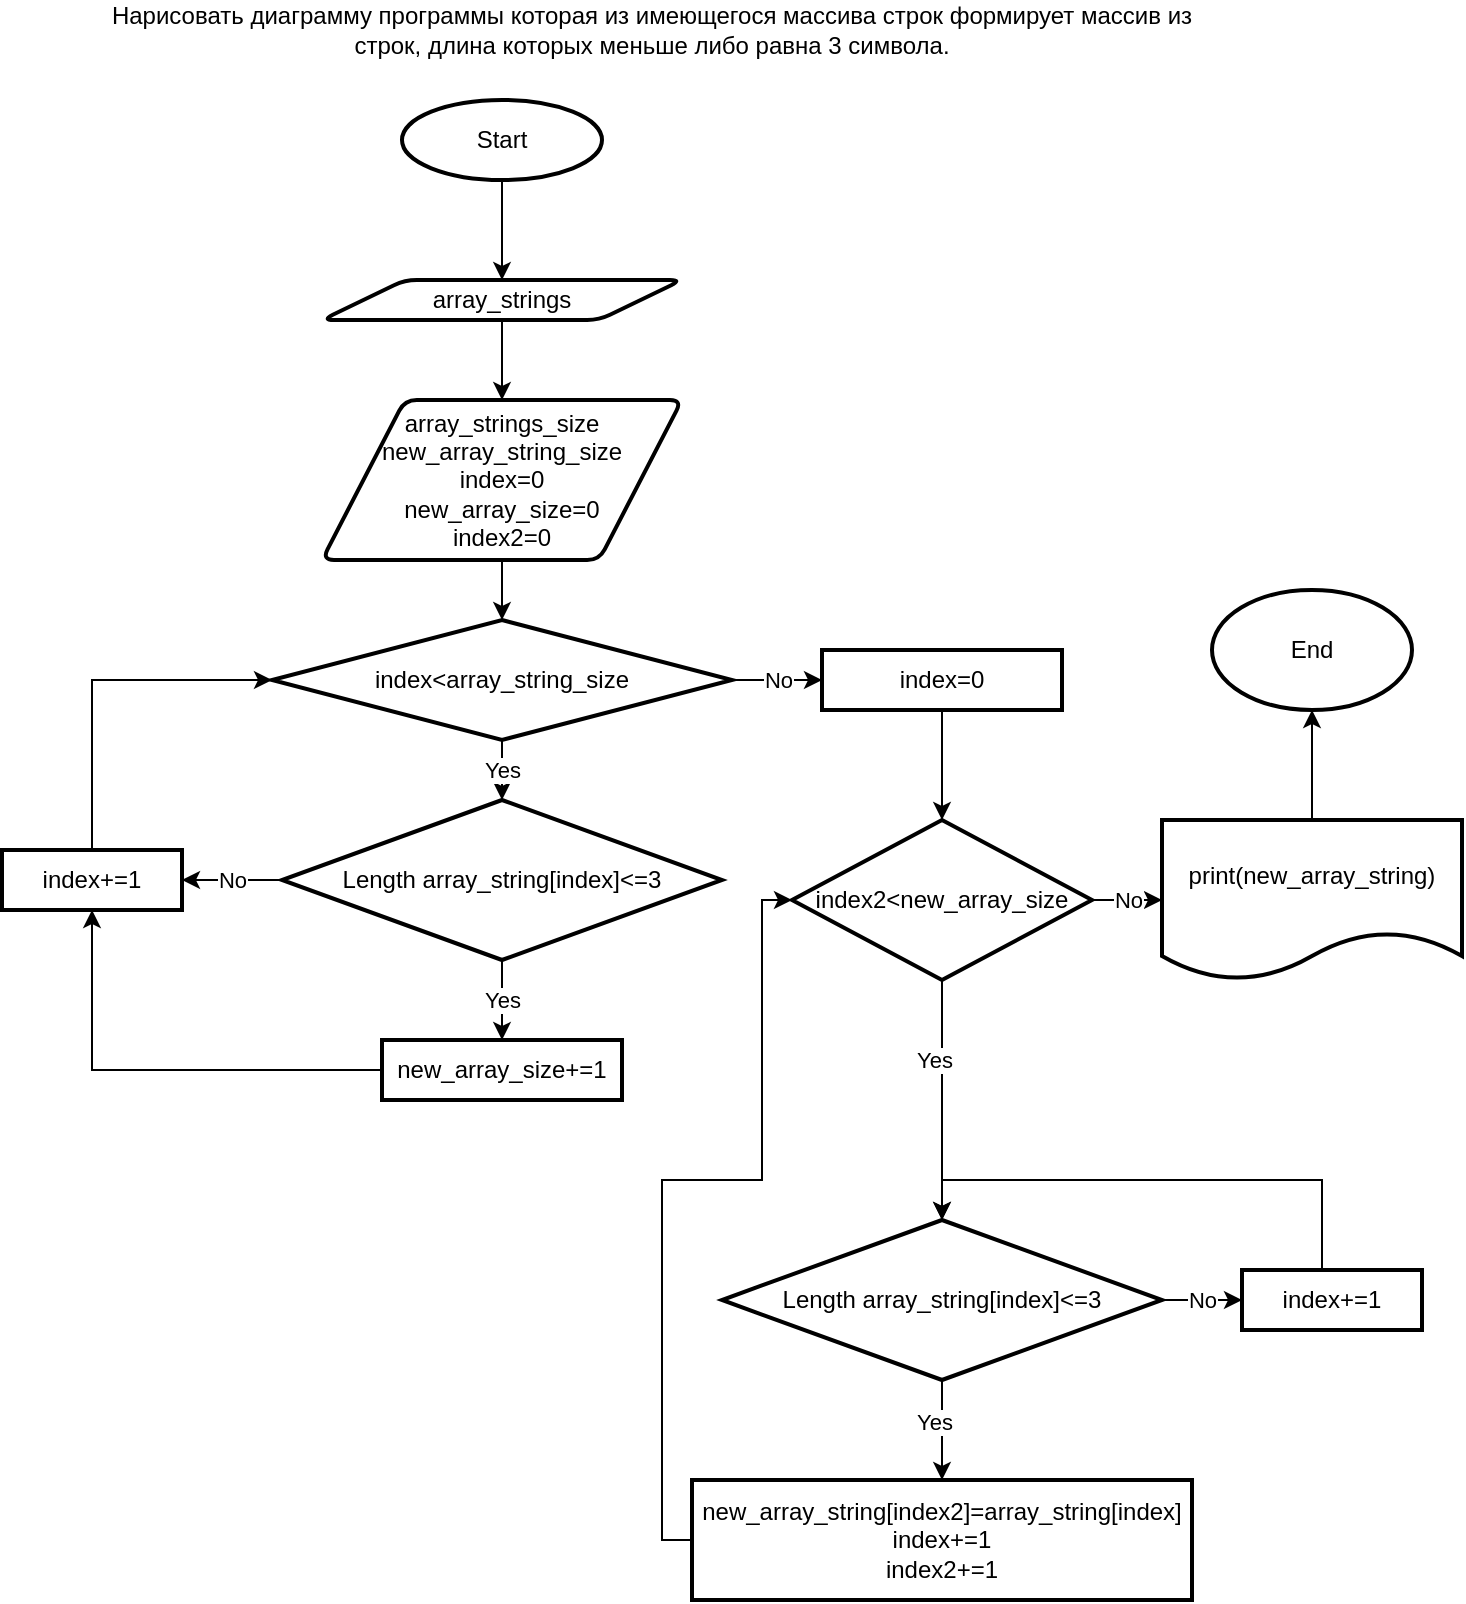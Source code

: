 <mxfile version="20.8.14" type="device"><diagram id="ompOMg743pxxvuAiNZ0N" name="Страница 1"><mxGraphModel dx="1456" dy="682" grid="1" gridSize="10" guides="1" tooltips="1" connect="1" arrows="1" fold="1" page="1" pageScale="1" pageWidth="827" pageHeight="1169" math="0" shadow="0"><root><mxCell id="0"/><mxCell id="1" parent="0"/><mxCell id="uIHlJo9cfgVXWlAMx1uF-3" value="" style="edgeStyle=orthogonalEdgeStyle;rounded=0;orthogonalLoop=1;jettySize=auto;html=1;" parent="1" source="uIHlJo9cfgVXWlAMx1uF-1" edge="1"><mxGeometry relative="1" as="geometry"><mxPoint x="340" y="190" as="targetPoint"/></mxGeometry></mxCell><mxCell id="uIHlJo9cfgVXWlAMx1uF-1" value="Start" style="strokeWidth=2;html=1;shape=mxgraph.flowchart.start_1;whiteSpace=wrap;" parent="1" vertex="1"><mxGeometry x="290" y="100" width="100" height="40" as="geometry"/></mxCell><mxCell id="uIHlJo9cfgVXWlAMx1uF-14" value="" style="edgeStyle=orthogonalEdgeStyle;rounded=0;orthogonalLoop=1;jettySize=auto;html=1;" parent="1" source="uIHlJo9cfgVXWlAMx1uF-6" target="uIHlJo9cfgVXWlAMx1uF-10" edge="1"><mxGeometry relative="1" as="geometry"/></mxCell><mxCell id="uIHlJo9cfgVXWlAMx1uF-6" value="array_strings" style="shape=parallelogram;html=1;strokeWidth=2;perimeter=parallelogramPerimeter;whiteSpace=wrap;rounded=1;arcSize=12;size=0.23;" parent="1" vertex="1"><mxGeometry x="250" y="190" width="180" height="20" as="geometry"/></mxCell><mxCell id="uIHlJo9cfgVXWlAMx1uF-17" value="Yes" style="edgeStyle=orthogonalEdgeStyle;rounded=0;orthogonalLoop=1;jettySize=auto;html=1;" parent="1" source="uIHlJo9cfgVXWlAMx1uF-7" target="uIHlJo9cfgVXWlAMx1uF-16" edge="1"><mxGeometry relative="1" as="geometry"/></mxCell><mxCell id="uIHlJo9cfgVXWlAMx1uF-26" value="No" style="edgeStyle=orthogonalEdgeStyle;rounded=0;orthogonalLoop=1;jettySize=auto;html=1;" parent="1" source="uIHlJo9cfgVXWlAMx1uF-7" target="uIHlJo9cfgVXWlAMx1uF-25" edge="1"><mxGeometry relative="1" as="geometry"/></mxCell><mxCell id="uIHlJo9cfgVXWlAMx1uF-7" value="index&amp;lt;array_string_size" style="strokeWidth=2;html=1;shape=mxgraph.flowchart.decision;whiteSpace=wrap;" parent="1" vertex="1"><mxGeometry x="225" y="360" width="230" height="60" as="geometry"/></mxCell><mxCell id="uIHlJo9cfgVXWlAMx1uF-8" value="Нарисовать диаграмму программы которая из имеющегося массива строк формирует массив из строк, длина которых меньше либо равна 3 символа." style="text;html=1;strokeColor=none;fillColor=none;align=center;verticalAlign=middle;whiteSpace=wrap;rounded=0;" parent="1" vertex="1"><mxGeometry x="130" y="50" width="570" height="30" as="geometry"/></mxCell><mxCell id="uIHlJo9cfgVXWlAMx1uF-15" value="" style="edgeStyle=orthogonalEdgeStyle;rounded=0;orthogonalLoop=1;jettySize=auto;html=1;" parent="1" source="uIHlJo9cfgVXWlAMx1uF-10" target="uIHlJo9cfgVXWlAMx1uF-7" edge="1"><mxGeometry relative="1" as="geometry"/></mxCell><mxCell id="uIHlJo9cfgVXWlAMx1uF-10" value="array_strings_size&lt;br&gt;new_array_string_size&lt;br&gt;index=0&lt;br&gt;new_array_size=0&lt;br&gt;index2=0" style="shape=parallelogram;html=1;strokeWidth=2;perimeter=parallelogramPerimeter;whiteSpace=wrap;rounded=1;arcSize=12;size=0.23;" parent="1" vertex="1"><mxGeometry x="250" y="250" width="180" height="80" as="geometry"/></mxCell><mxCell id="uIHlJo9cfgVXWlAMx1uF-19" value="Yes" style="edgeStyle=orthogonalEdgeStyle;rounded=0;orthogonalLoop=1;jettySize=auto;html=1;" parent="1" source="uIHlJo9cfgVXWlAMx1uF-16" target="uIHlJo9cfgVXWlAMx1uF-18" edge="1"><mxGeometry relative="1" as="geometry"/></mxCell><mxCell id="uIHlJo9cfgVXWlAMx1uF-21" value="No" style="edgeStyle=orthogonalEdgeStyle;rounded=0;orthogonalLoop=1;jettySize=auto;html=1;" parent="1" source="uIHlJo9cfgVXWlAMx1uF-16" target="uIHlJo9cfgVXWlAMx1uF-20" edge="1"><mxGeometry relative="1" as="geometry"/></mxCell><mxCell id="uIHlJo9cfgVXWlAMx1uF-16" value="Length array_string[index]&amp;lt;=3" style="rhombus;whiteSpace=wrap;html=1;strokeWidth=2;" parent="1" vertex="1"><mxGeometry x="230" y="450" width="220" height="80" as="geometry"/></mxCell><mxCell id="uIHlJo9cfgVXWlAMx1uF-23" style="edgeStyle=orthogonalEdgeStyle;rounded=0;orthogonalLoop=1;jettySize=auto;html=1;entryX=0.5;entryY=1;entryDx=0;entryDy=0;" parent="1" source="uIHlJo9cfgVXWlAMx1uF-18" target="uIHlJo9cfgVXWlAMx1uF-20" edge="1"><mxGeometry relative="1" as="geometry"><mxPoint x="140" y="565" as="targetPoint"/></mxGeometry></mxCell><mxCell id="uIHlJo9cfgVXWlAMx1uF-18" value="new_array_size+=1" style="whiteSpace=wrap;html=1;strokeWidth=2;" parent="1" vertex="1"><mxGeometry x="280" y="570" width="120" height="30" as="geometry"/></mxCell><mxCell id="uIHlJo9cfgVXWlAMx1uF-24" style="edgeStyle=orthogonalEdgeStyle;rounded=0;orthogonalLoop=1;jettySize=auto;html=1;entryX=0;entryY=0.5;entryDx=0;entryDy=0;entryPerimeter=0;" parent="1" source="uIHlJo9cfgVXWlAMx1uF-20" target="uIHlJo9cfgVXWlAMx1uF-7" edge="1"><mxGeometry relative="1" as="geometry"><Array as="points"><mxPoint x="135" y="390"/></Array></mxGeometry></mxCell><mxCell id="uIHlJo9cfgVXWlAMx1uF-20" value="index+=1" style="whiteSpace=wrap;html=1;strokeWidth=2;" parent="1" vertex="1"><mxGeometry x="90" y="475" width="90" height="30" as="geometry"/></mxCell><mxCell id="uIHlJo9cfgVXWlAMx1uF-28" value="" style="edgeStyle=orthogonalEdgeStyle;rounded=0;orthogonalLoop=1;jettySize=auto;html=1;" parent="1" source="uIHlJo9cfgVXWlAMx1uF-25" target="uIHlJo9cfgVXWlAMx1uF-27" edge="1"><mxGeometry relative="1" as="geometry"/></mxCell><mxCell id="uIHlJo9cfgVXWlAMx1uF-25" value="index=0" style="whiteSpace=wrap;html=1;strokeWidth=2;" parent="1" vertex="1"><mxGeometry x="500" y="375" width="120" height="30" as="geometry"/></mxCell><mxCell id="BS3Ca0n46_y7m6-vcilX-3" style="edgeStyle=orthogonalEdgeStyle;rounded=0;orthogonalLoop=1;jettySize=auto;html=1;entryX=0.5;entryY=0;entryDx=0;entryDy=0;entryPerimeter=0;" edge="1" parent="1" source="uIHlJo9cfgVXWlAMx1uF-27"><mxGeometry relative="1" as="geometry"><mxPoint x="560" y="660" as="targetPoint"/></mxGeometry></mxCell><mxCell id="BS3Ca0n46_y7m6-vcilX-4" value="Yes" style="edgeLabel;html=1;align=center;verticalAlign=middle;resizable=0;points=[];" vertex="1" connectable="0" parent="BS3Ca0n46_y7m6-vcilX-3"><mxGeometry x="-0.339" y="-4" relative="1" as="geometry"><mxPoint as="offset"/></mxGeometry></mxCell><mxCell id="BS3Ca0n46_y7m6-vcilX-9" value="No" style="edgeStyle=orthogonalEdgeStyle;rounded=0;orthogonalLoop=1;jettySize=auto;html=1;" edge="1" parent="1" source="uIHlJo9cfgVXWlAMx1uF-27" target="BS3Ca0n46_y7m6-vcilX-8"><mxGeometry relative="1" as="geometry"/></mxCell><mxCell id="uIHlJo9cfgVXWlAMx1uF-27" value="index2&amp;lt;new_array_size" style="rhombus;whiteSpace=wrap;html=1;strokeWidth=2;" parent="1" vertex="1"><mxGeometry x="485" y="460" width="150" height="80" as="geometry"/></mxCell><mxCell id="uIHlJo9cfgVXWlAMx1uF-32" value="No" style="edgeStyle=orthogonalEdgeStyle;rounded=0;orthogonalLoop=1;jettySize=auto;html=1;" parent="1" source="uIHlJo9cfgVXWlAMx1uF-33" target="uIHlJo9cfgVXWlAMx1uF-37" edge="1"><mxGeometry relative="1" as="geometry"/></mxCell><mxCell id="BS3Ca0n46_y7m6-vcilX-2" value="" style="edgeStyle=orthogonalEdgeStyle;rounded=0;orthogonalLoop=1;jettySize=auto;html=1;" edge="1" parent="1" source="uIHlJo9cfgVXWlAMx1uF-33" target="BS3Ca0n46_y7m6-vcilX-1"><mxGeometry relative="1" as="geometry"/></mxCell><mxCell id="BS3Ca0n46_y7m6-vcilX-7" value="Yes" style="edgeLabel;html=1;align=center;verticalAlign=middle;resizable=0;points=[];" vertex="1" connectable="0" parent="BS3Ca0n46_y7m6-vcilX-2"><mxGeometry x="-0.179" y="-4" relative="1" as="geometry"><mxPoint as="offset"/></mxGeometry></mxCell><mxCell id="uIHlJo9cfgVXWlAMx1uF-33" value="Length array_string[index]&amp;lt;=3" style="rhombus;whiteSpace=wrap;html=1;strokeWidth=2;" parent="1" vertex="1"><mxGeometry x="450" y="660" width="220" height="80" as="geometry"/></mxCell><mxCell id="BS3Ca0n46_y7m6-vcilX-6" style="edgeStyle=orthogonalEdgeStyle;rounded=0;orthogonalLoop=1;jettySize=auto;html=1;entryX=0.5;entryY=0;entryDx=0;entryDy=0;" edge="1" parent="1" source="uIHlJo9cfgVXWlAMx1uF-37" target="uIHlJo9cfgVXWlAMx1uF-33"><mxGeometry relative="1" as="geometry"><Array as="points"><mxPoint x="750" y="640"/><mxPoint x="560" y="640"/></Array></mxGeometry></mxCell><mxCell id="uIHlJo9cfgVXWlAMx1uF-37" value="index+=1" style="whiteSpace=wrap;html=1;strokeWidth=2;" parent="1" vertex="1"><mxGeometry x="710" y="685" width="90" height="30" as="geometry"/></mxCell><mxCell id="BS3Ca0n46_y7m6-vcilX-5" style="edgeStyle=orthogonalEdgeStyle;rounded=0;orthogonalLoop=1;jettySize=auto;html=1;entryX=0;entryY=0.5;entryDx=0;entryDy=0;" edge="1" parent="1" source="BS3Ca0n46_y7m6-vcilX-1" target="uIHlJo9cfgVXWlAMx1uF-27"><mxGeometry relative="1" as="geometry"><Array as="points"><mxPoint x="420" y="820"/><mxPoint x="420" y="640"/><mxPoint x="470" y="640"/><mxPoint x="470" y="500"/></Array></mxGeometry></mxCell><mxCell id="BS3Ca0n46_y7m6-vcilX-1" value="new_array_string[index2]=array_string[index]&lt;br&gt;index+=1&lt;br&gt;index2+=1" style="whiteSpace=wrap;html=1;strokeWidth=2;" vertex="1" parent="1"><mxGeometry x="435" y="790" width="250" height="60" as="geometry"/></mxCell><mxCell id="BS3Ca0n46_y7m6-vcilX-11" value="" style="edgeStyle=orthogonalEdgeStyle;rounded=0;orthogonalLoop=1;jettySize=auto;html=1;" edge="1" parent="1" source="BS3Ca0n46_y7m6-vcilX-8" target="BS3Ca0n46_y7m6-vcilX-10"><mxGeometry relative="1" as="geometry"/></mxCell><mxCell id="BS3Ca0n46_y7m6-vcilX-8" value="print(new_array_string)" style="shape=document;whiteSpace=wrap;html=1;boundedLbl=1;strokeWidth=2;" vertex="1" parent="1"><mxGeometry x="670" y="460" width="150" height="80" as="geometry"/></mxCell><mxCell id="BS3Ca0n46_y7m6-vcilX-10" value="End" style="strokeWidth=2;html=1;shape=mxgraph.flowchart.start_1;whiteSpace=wrap;" vertex="1" parent="1"><mxGeometry x="695" y="345" width="100" height="60" as="geometry"/></mxCell></root></mxGraphModel></diagram></mxfile>